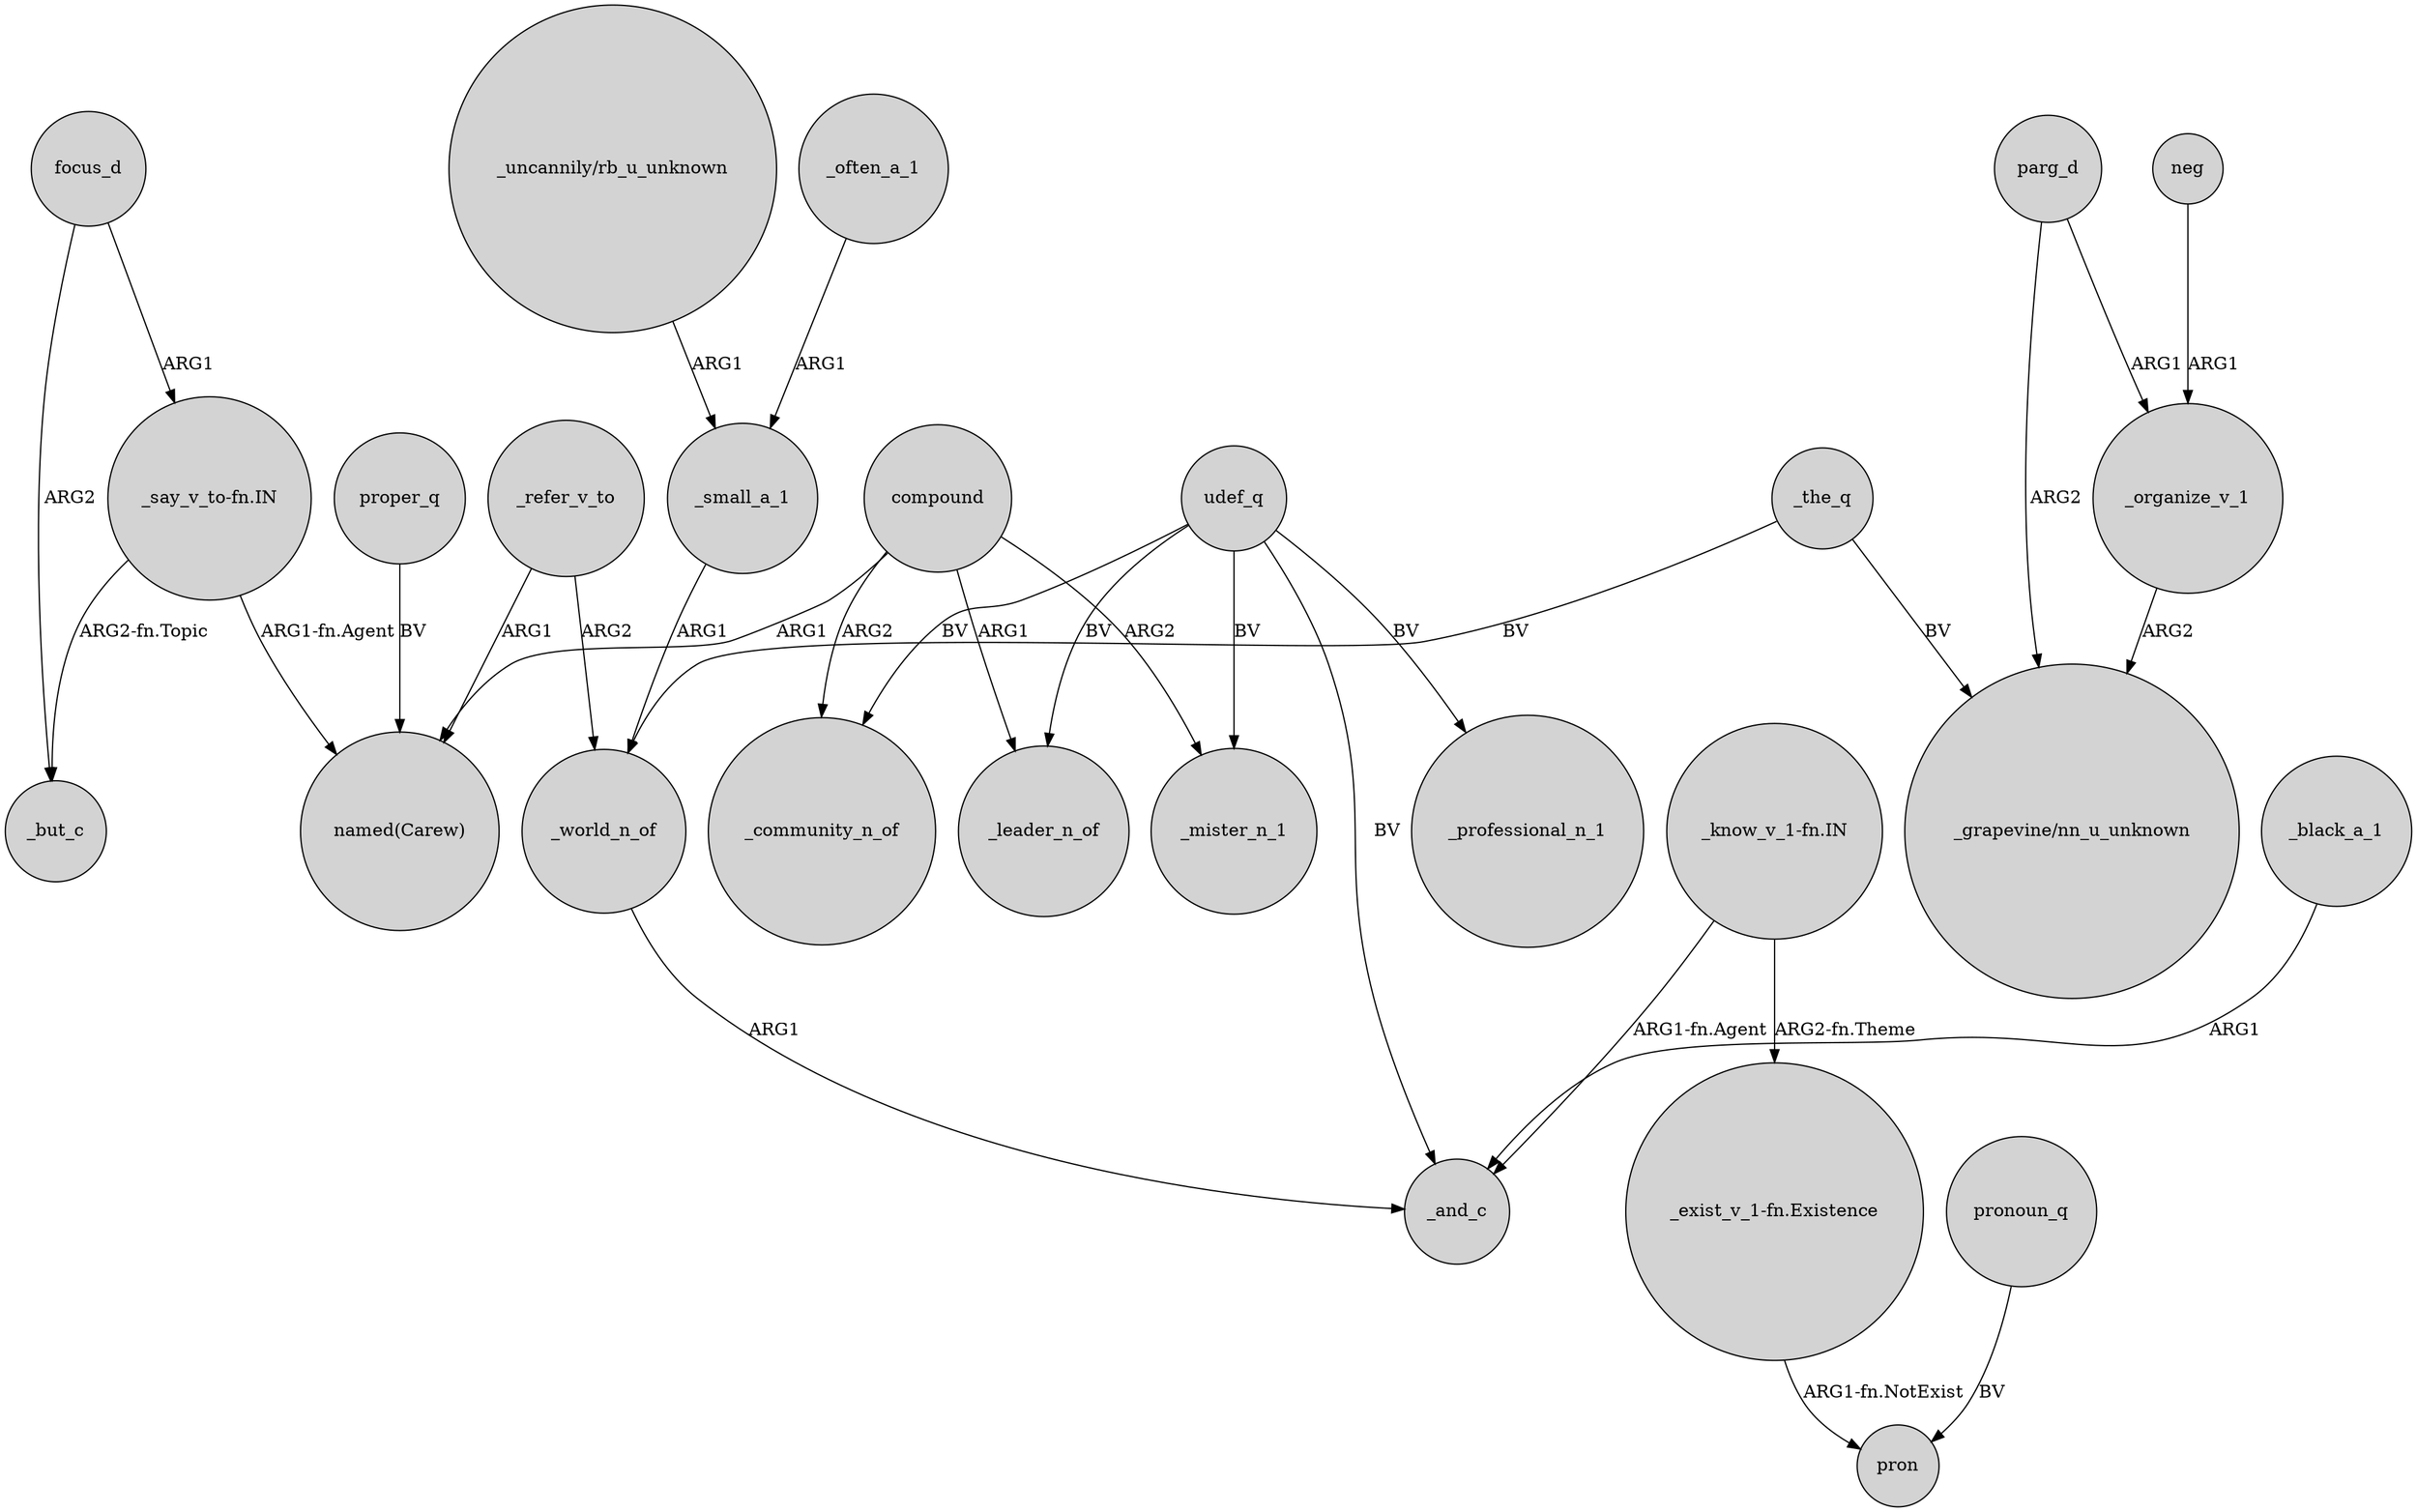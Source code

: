 digraph {
	node [shape=circle style=filled]
	proper_q -> "named(Carew)" [label=BV]
	_black_a_1 -> _and_c [label=ARG1]
	udef_q -> _community_n_of [label=BV]
	compound -> _mister_n_1 [label=ARG2]
	_often_a_1 -> _small_a_1 [label=ARG1]
	udef_q -> _mister_n_1 [label=BV]
	compound -> _leader_n_of [label=ARG1]
	"_know_v_1-fn.IN" -> "_exist_v_1-fn.Existence" [label="ARG2-fn.Theme"]
	focus_d -> _but_c [label=ARG2]
	"_say_v_to-fn.IN" -> _but_c [label="ARG2-fn.Topic"]
	neg -> _organize_v_1 [label=ARG1]
	"_say_v_to-fn.IN" -> "named(Carew)" [label="ARG1-fn.Agent"]
	pronoun_q -> pron [label=BV]
	_the_q -> "_grapevine/nn_u_unknown" [label=BV]
	compound -> "named(Carew)" [label=ARG1]
	"_exist_v_1-fn.Existence" -> pron [label="ARG1-fn.NotExist"]
	"_know_v_1-fn.IN" -> _and_c [label="ARG1-fn.Agent"]
	_refer_v_to -> "named(Carew)" [label=ARG1]
	"_uncannily/rb_u_unknown" -> _small_a_1 [label=ARG1]
	udef_q -> _professional_n_1 [label=BV]
	parg_d -> _organize_v_1 [label=ARG1]
	_organize_v_1 -> "_grapevine/nn_u_unknown" [label=ARG2]
	_small_a_1 -> _world_n_of [label=ARG1]
	udef_q -> _and_c [label=BV]
	_refer_v_to -> _world_n_of [label=ARG2]
	_the_q -> _world_n_of [label=BV]
	udef_q -> _leader_n_of [label=BV]
	_world_n_of -> _and_c [label=ARG1]
	focus_d -> "_say_v_to-fn.IN" [label=ARG1]
	parg_d -> "_grapevine/nn_u_unknown" [label=ARG2]
	compound -> _community_n_of [label=ARG2]
}
